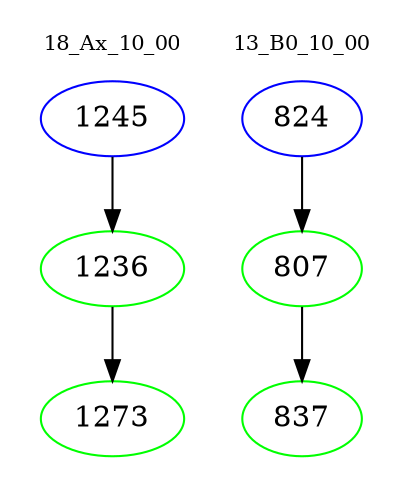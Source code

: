 digraph{
subgraph cluster_0 {
color = white
label = "18_Ax_10_00";
fontsize=10;
T0_1245 [label="1245", color="blue"]
T0_1245 -> T0_1236 [color="black"]
T0_1236 [label="1236", color="green"]
T0_1236 -> T0_1273 [color="black"]
T0_1273 [label="1273", color="green"]
}
subgraph cluster_1 {
color = white
label = "13_B0_10_00";
fontsize=10;
T1_824 [label="824", color="blue"]
T1_824 -> T1_807 [color="black"]
T1_807 [label="807", color="green"]
T1_807 -> T1_837 [color="black"]
T1_837 [label="837", color="green"]
}
}
